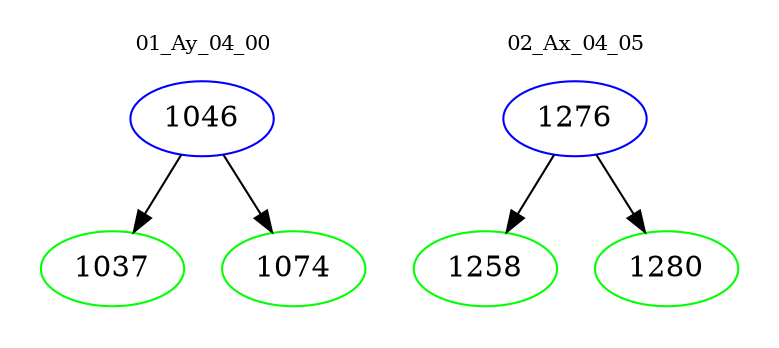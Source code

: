 digraph{
subgraph cluster_0 {
color = white
label = "01_Ay_04_00";
fontsize=10;
T0_1046 [label="1046", color="blue"]
T0_1046 -> T0_1037 [color="black"]
T0_1037 [label="1037", color="green"]
T0_1046 -> T0_1074 [color="black"]
T0_1074 [label="1074", color="green"]
}
subgraph cluster_1 {
color = white
label = "02_Ax_04_05";
fontsize=10;
T1_1276 [label="1276", color="blue"]
T1_1276 -> T1_1258 [color="black"]
T1_1258 [label="1258", color="green"]
T1_1276 -> T1_1280 [color="black"]
T1_1280 [label="1280", color="green"]
}
}
